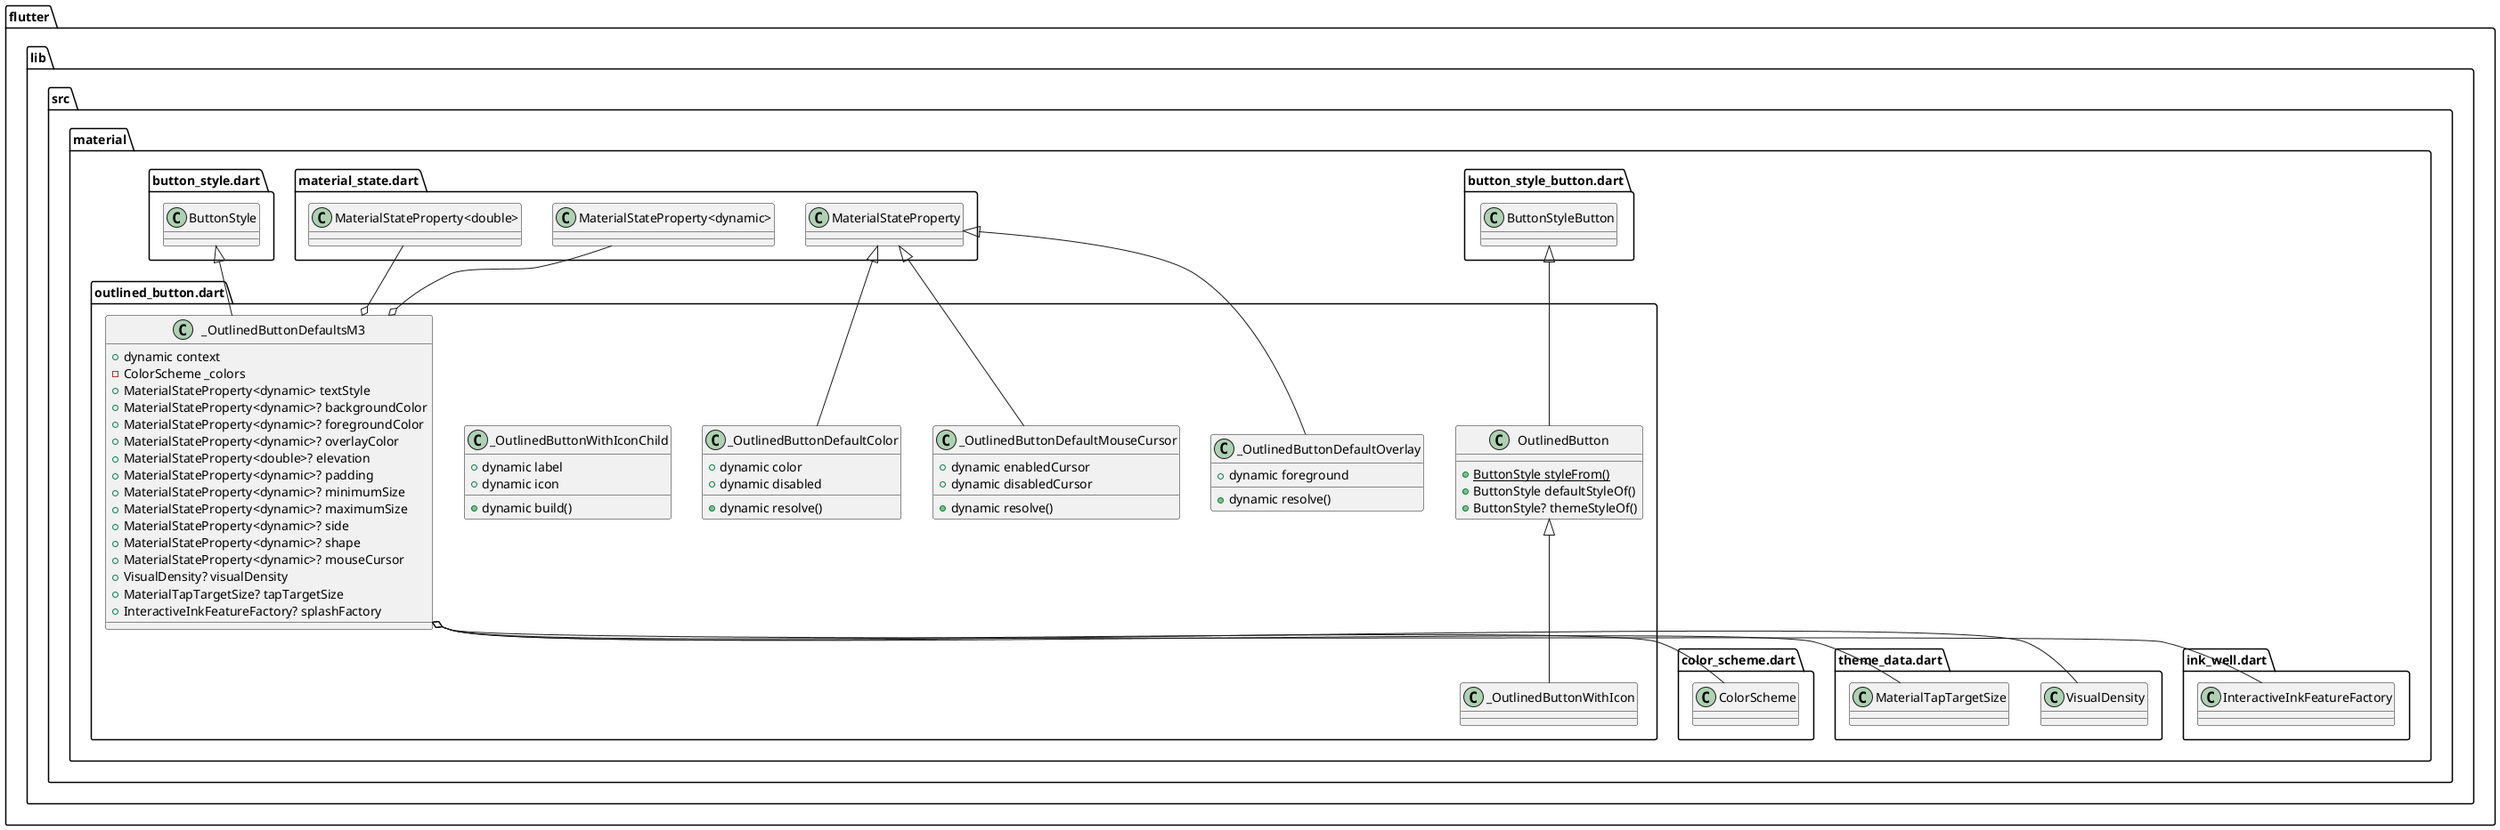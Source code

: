 @startuml
set namespaceSeparator ::

class "flutter::lib::src::material::outlined_button.dart::OutlinedButton" {
  {static} +ButtonStyle styleFrom()
  +ButtonStyle defaultStyleOf()
  +ButtonStyle? themeStyleOf()
}

"flutter::lib::src::material::button_style_button.dart::ButtonStyleButton" <|-- "flutter::lib::src::material::outlined_button.dart::OutlinedButton"

class "flutter::lib::src::material::outlined_button.dart::_OutlinedButtonDefaultColor" {
  +dynamic color
  +dynamic disabled
  +dynamic resolve()
}

"flutter::lib::src::material::material_state.dart::MaterialStateProperty" <|-- "flutter::lib::src::material::outlined_button.dart::_OutlinedButtonDefaultColor"

class "flutter::lib::src::material::outlined_button.dart::_OutlinedButtonDefaultOverlay" {
  +dynamic foreground
  +dynamic resolve()
}

"flutter::lib::src::material::material_state.dart::MaterialStateProperty" <|-- "flutter::lib::src::material::outlined_button.dart::_OutlinedButtonDefaultOverlay"

class "flutter::lib::src::material::outlined_button.dart::_OutlinedButtonDefaultMouseCursor" {
  +dynamic enabledCursor
  +dynamic disabledCursor
  +dynamic resolve()
}

"flutter::lib::src::material::material_state.dart::MaterialStateProperty" <|-- "flutter::lib::src::material::outlined_button.dart::_OutlinedButtonDefaultMouseCursor"

class "flutter::lib::src::material::outlined_button.dart::_OutlinedButtonWithIcon" {
}

"flutter::lib::src::material::outlined_button.dart::OutlinedButton" <|-- "flutter::lib::src::material::outlined_button.dart::_OutlinedButtonWithIcon"

class "flutter::lib::src::material::outlined_button.dart::_OutlinedButtonWithIconChild" {
  +dynamic label
  +dynamic icon
  +dynamic build()
}

class "flutter::lib::src::material::outlined_button.dart::_OutlinedButtonDefaultsM3" {
  +dynamic context
  -ColorScheme _colors
  +MaterialStateProperty<dynamic> textStyle
  +MaterialStateProperty<dynamic>? backgroundColor
  +MaterialStateProperty<dynamic>? foregroundColor
  +MaterialStateProperty<dynamic>? overlayColor
  +MaterialStateProperty<double>? elevation
  +MaterialStateProperty<dynamic>? padding
  +MaterialStateProperty<dynamic>? minimumSize
  +MaterialStateProperty<dynamic>? maximumSize
  +MaterialStateProperty<dynamic>? side
  +MaterialStateProperty<dynamic>? shape
  +MaterialStateProperty<dynamic>? mouseCursor
  +VisualDensity? visualDensity
  +MaterialTapTargetSize? tapTargetSize
  +InteractiveInkFeatureFactory? splashFactory
}

"flutter::lib::src::material::outlined_button.dart::_OutlinedButtonDefaultsM3" o-- "flutter::lib::src::material::color_scheme.dart::ColorScheme"
"flutter::lib::src::material::outlined_button.dart::_OutlinedButtonDefaultsM3" o-- "flutter::lib::src::material::material_state.dart::MaterialStateProperty<dynamic>"
"flutter::lib::src::material::outlined_button.dart::_OutlinedButtonDefaultsM3" o-- "flutter::lib::src::material::material_state.dart::MaterialStateProperty<double>"
"flutter::lib::src::material::outlined_button.dart::_OutlinedButtonDefaultsM3" o-- "flutter::lib::src::material::theme_data.dart::VisualDensity"
"flutter::lib::src::material::outlined_button.dart::_OutlinedButtonDefaultsM3" o-- "flutter::lib::src::material::theme_data.dart::MaterialTapTargetSize"
"flutter::lib::src::material::outlined_button.dart::_OutlinedButtonDefaultsM3" o-- "flutter::lib::src::material::ink_well.dart::InteractiveInkFeatureFactory"
"flutter::lib::src::material::button_style.dart::ButtonStyle" <|-- "flutter::lib::src::material::outlined_button.dart::_OutlinedButtonDefaultsM3"


@enduml